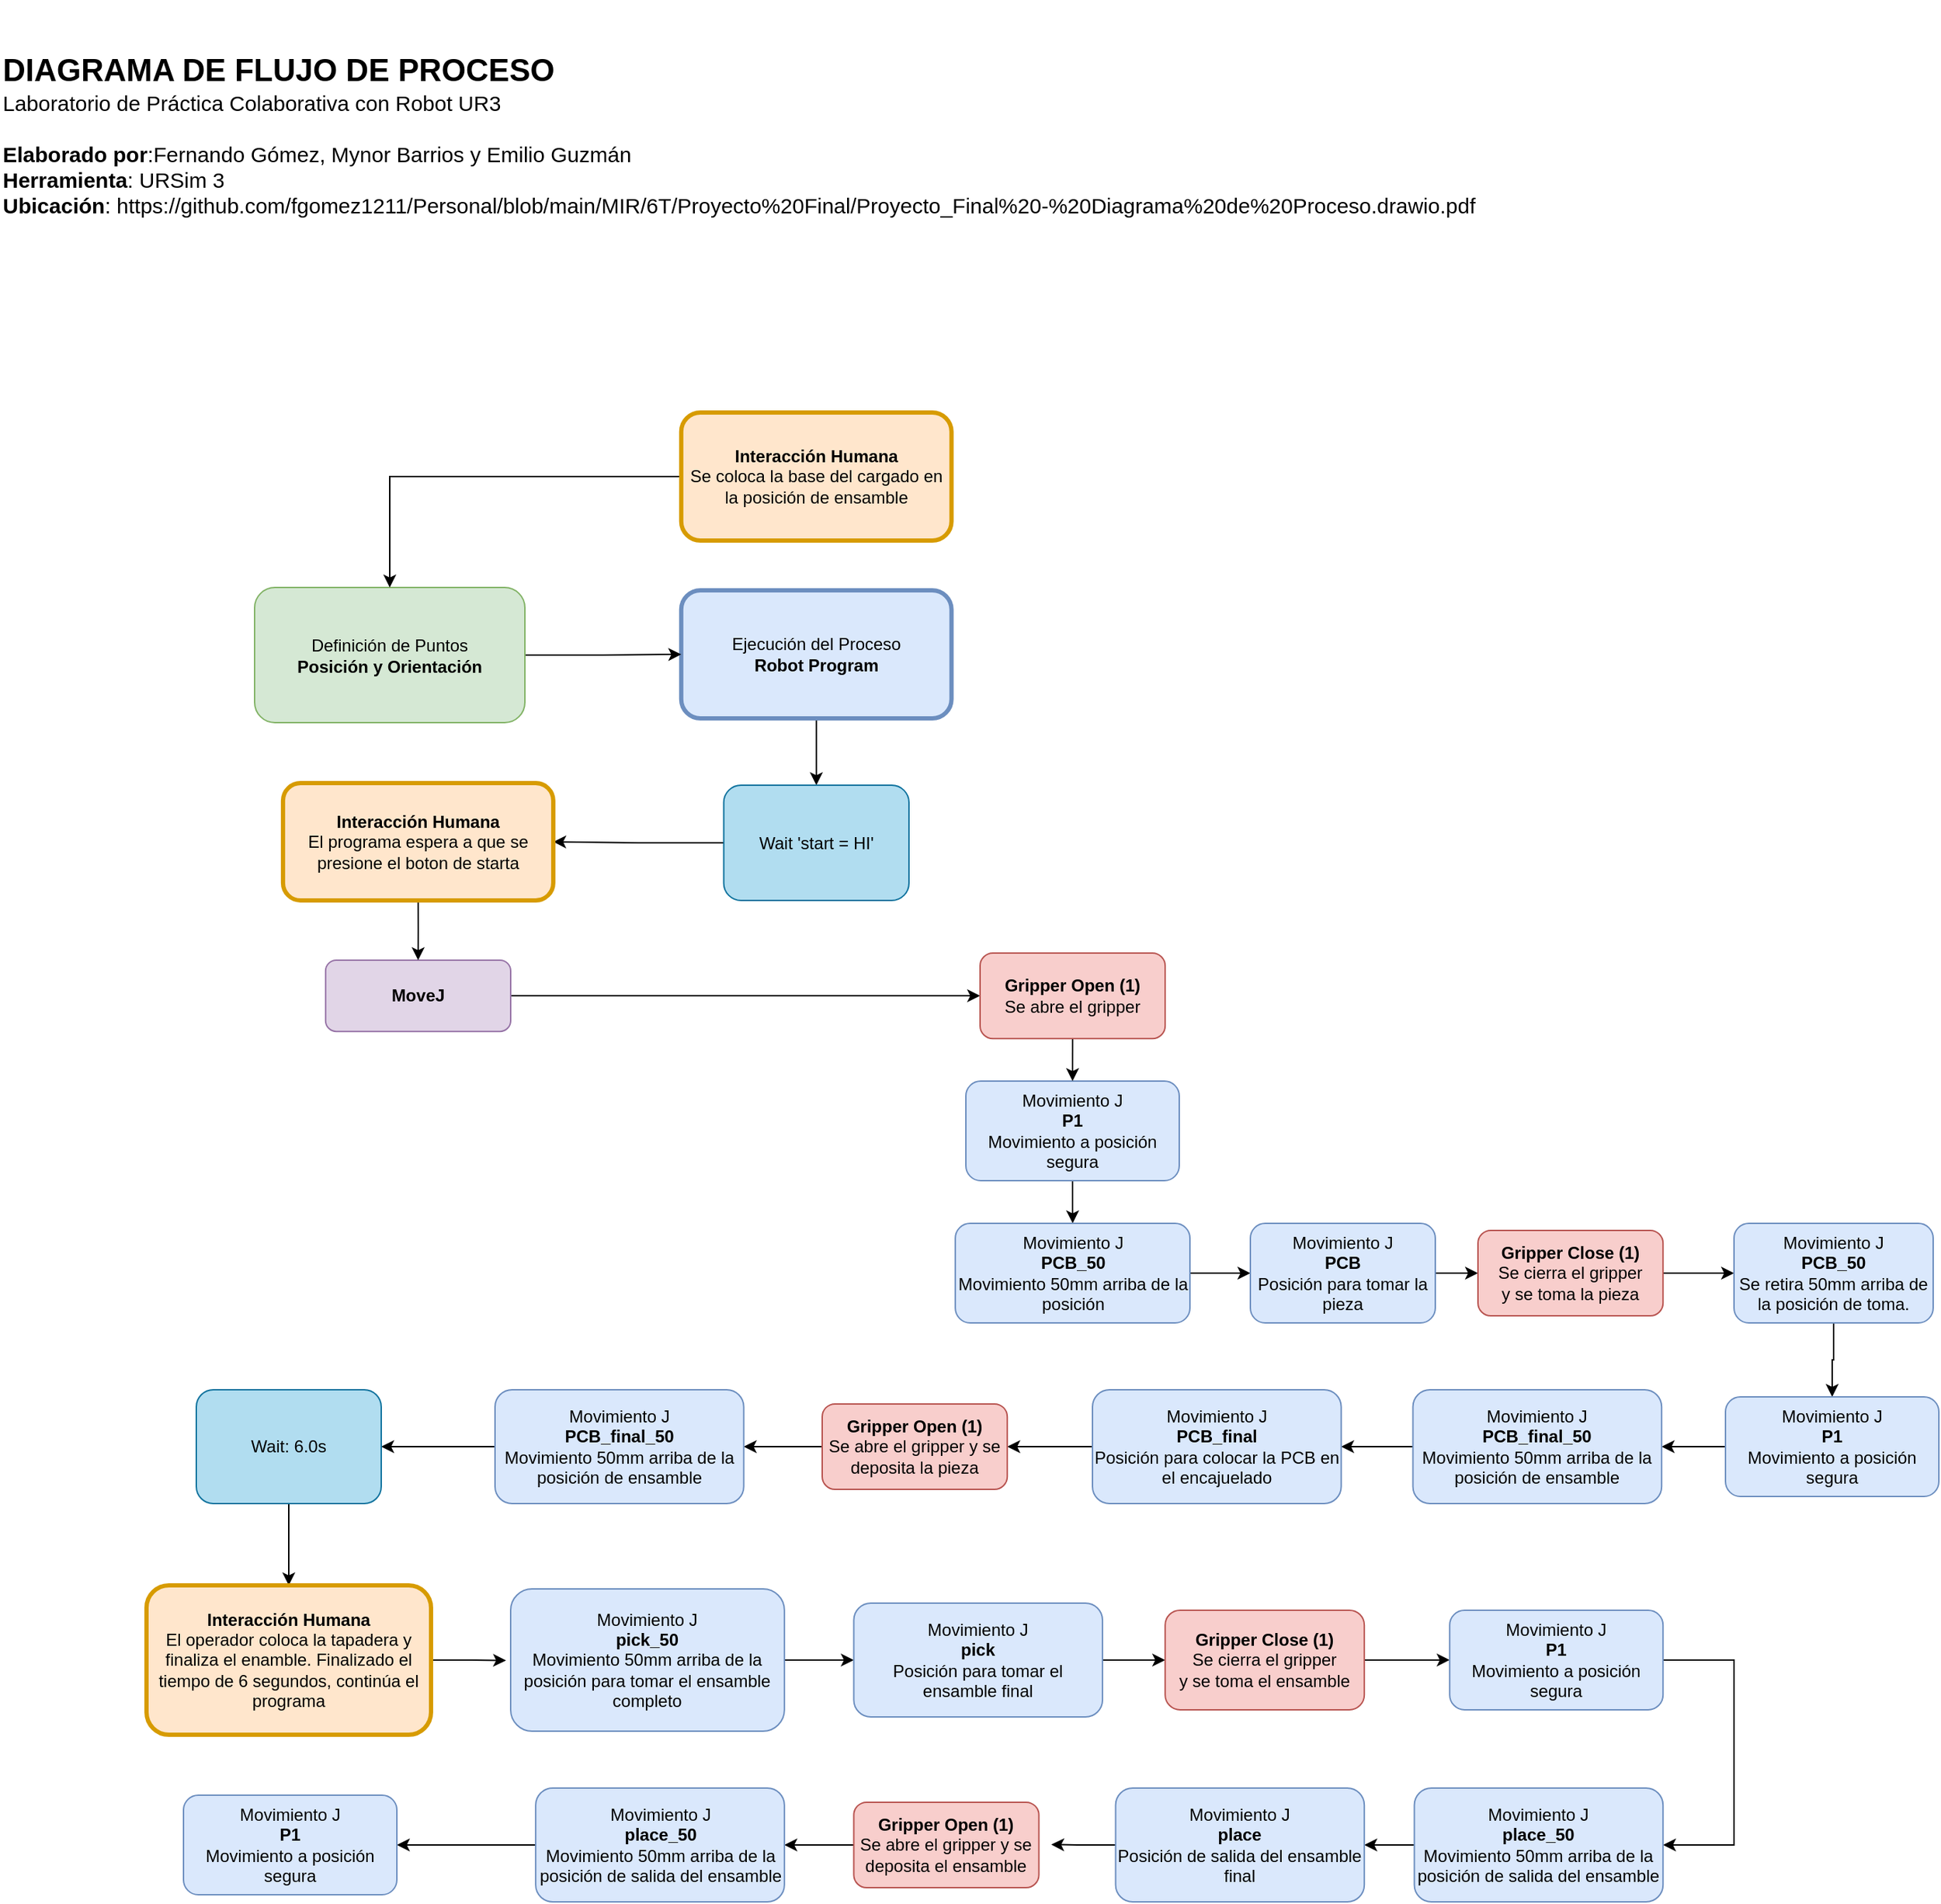 <mxfile version="21.5.0" type="github">
  <diagram name="Page-1" id="ONhyKe8OTTxkF2mtK6s5">
    <mxGraphModel dx="1905" dy="1069" grid="0" gridSize="10" guides="1" tooltips="1" connect="1" arrows="1" fold="1" page="1" pageScale="1" pageWidth="2336" pageHeight="1654" math="0" shadow="0">
      <root>
        <mxCell id="0" />
        <mxCell id="1" parent="0" />
        <mxCell id="0qFu_1SzI6LwCL6rZjHh-10" style="edgeStyle=orthogonalEdgeStyle;rounded=0;orthogonalLoop=1;jettySize=auto;html=1;entryX=0.5;entryY=0;entryDx=0;entryDy=0;" edge="1" parent="1" source="0qFu_1SzI6LwCL6rZjHh-13" target="0qFu_1SzI6LwCL6rZjHh-24">
          <mxGeometry relative="1" as="geometry" />
        </mxCell>
        <mxCell id="0qFu_1SzI6LwCL6rZjHh-13" value="Ejecución del Proceso&lt;br&gt;&lt;b&gt;Robot Program&lt;/b&gt;" style="whiteSpace=wrap;html=1;rounded=1;glass=0;strokeWidth=3;shadow=0;fillColor=#dae8fc;strokeColor=#6c8ebf;" vertex="1" parent="1">
          <mxGeometry x="519.89" y="465" width="190" height="90" as="geometry" />
        </mxCell>
        <mxCell id="0qFu_1SzI6LwCL6rZjHh-124" style="edgeStyle=orthogonalEdgeStyle;rounded=0;orthogonalLoop=1;jettySize=auto;html=1;exitX=0;exitY=0.5;exitDx=0;exitDy=0;entryX=1;entryY=0.5;entryDx=0;entryDy=0;" edge="1" parent="1" source="0qFu_1SzI6LwCL6rZjHh-24" target="0qFu_1SzI6LwCL6rZjHh-123">
          <mxGeometry relative="1" as="geometry" />
        </mxCell>
        <mxCell id="0qFu_1SzI6LwCL6rZjHh-24" value="Wait &#39;start = HI&#39;" style="whiteSpace=wrap;html=1;rounded=1;glass=0;strokeWidth=1;shadow=0;fillColor=#b1ddf0;strokeColor=#10739e;" vertex="1" parent="1">
          <mxGeometry x="549.78" y="602" width="130.22" height="81" as="geometry" />
        </mxCell>
        <mxCell id="0qFu_1SzI6LwCL6rZjHh-122" style="edgeStyle=orthogonalEdgeStyle;rounded=0;orthogonalLoop=1;jettySize=auto;html=1;exitX=1;exitY=0.5;exitDx=0;exitDy=0;entryX=0;entryY=0.5;entryDx=0;entryDy=0;" edge="1" parent="1" source="0qFu_1SzI6LwCL6rZjHh-26" target="0qFu_1SzI6LwCL6rZjHh-65">
          <mxGeometry relative="1" as="geometry" />
        </mxCell>
        <mxCell id="0qFu_1SzI6LwCL6rZjHh-26" value="&lt;b&gt;MoveJ&lt;/b&gt;" style="whiteSpace=wrap;html=1;rounded=1;glass=0;strokeWidth=1;shadow=0;fillColor=#e1d5e7;strokeColor=#9673a6;" vertex="1" parent="1">
          <mxGeometry x="269.89" y="725.0" width="130.11" height="50.11" as="geometry" />
        </mxCell>
        <mxCell id="0qFu_1SzI6LwCL6rZjHh-69" value="" style="edgeStyle=orthogonalEdgeStyle;rounded=0;orthogonalLoop=1;jettySize=auto;html=1;" edge="1" parent="1" source="0qFu_1SzI6LwCL6rZjHh-35" target="0qFu_1SzI6LwCL6rZjHh-68">
          <mxGeometry relative="1" as="geometry" />
        </mxCell>
        <mxCell id="0qFu_1SzI6LwCL6rZjHh-35" value="Movimiento J&lt;br&gt;&lt;b&gt;P1&lt;/b&gt;&lt;br&gt;Movimiento a posición segura" style="whiteSpace=wrap;html=1;fillColor=#dae8fc;strokeColor=#6c8ebf;rounded=1;glass=0;strokeWidth=1;shadow=0;" vertex="1" parent="1">
          <mxGeometry x="720" y="810" width="150" height="70" as="geometry" />
        </mxCell>
        <mxCell id="0qFu_1SzI6LwCL6rZjHh-91" style="edgeStyle=orthogonalEdgeStyle;rounded=0;orthogonalLoop=1;jettySize=auto;html=1;exitX=1;exitY=0.5;exitDx=0;exitDy=0;" edge="1" parent="1" source="0qFu_1SzI6LwCL6rZjHh-62" target="0qFu_1SzI6LwCL6rZjHh-13">
          <mxGeometry relative="1" as="geometry" />
        </mxCell>
        <mxCell id="0qFu_1SzI6LwCL6rZjHh-62" value="Definición de Puntos&lt;br&gt;&lt;b&gt;Posición y Orientación&lt;/b&gt;" style="whiteSpace=wrap;html=1;rounded=1;glass=0;strokeWidth=1;shadow=0;fillColor=#d5e8d4;strokeColor=#82b366;" vertex="1" parent="1">
          <mxGeometry x="220" y="463" width="190" height="95" as="geometry" />
        </mxCell>
        <mxCell id="0qFu_1SzI6LwCL6rZjHh-67" style="edgeStyle=orthogonalEdgeStyle;rounded=0;orthogonalLoop=1;jettySize=auto;html=1;exitX=0.5;exitY=1;exitDx=0;exitDy=0;" edge="1" parent="1" source="0qFu_1SzI6LwCL6rZjHh-65" target="0qFu_1SzI6LwCL6rZjHh-35">
          <mxGeometry relative="1" as="geometry" />
        </mxCell>
        <mxCell id="0qFu_1SzI6LwCL6rZjHh-65" value="&lt;b&gt;Gripper Open (1)&lt;/b&gt;&lt;br&gt;Se abre el gripper" style="whiteSpace=wrap;html=1;rounded=1;glass=0;strokeWidth=1;shadow=0;fillColor=#f8cecc;strokeColor=#b85450;" vertex="1" parent="1">
          <mxGeometry x="729.99" y="720" width="130.11" height="60.11" as="geometry" />
        </mxCell>
        <mxCell id="0qFu_1SzI6LwCL6rZjHh-71" style="edgeStyle=orthogonalEdgeStyle;rounded=0;orthogonalLoop=1;jettySize=auto;html=1;exitX=1;exitY=0.5;exitDx=0;exitDy=0;entryX=0;entryY=0.5;entryDx=0;entryDy=0;" edge="1" parent="1" source="0qFu_1SzI6LwCL6rZjHh-68" target="0qFu_1SzI6LwCL6rZjHh-70">
          <mxGeometry relative="1" as="geometry" />
        </mxCell>
        <mxCell id="0qFu_1SzI6LwCL6rZjHh-68" value="Movimiento J&lt;br&gt;&lt;b&gt;PCB_50&lt;/b&gt;&lt;br&gt;Movimiento 50mm arriba de la posición" style="whiteSpace=wrap;html=1;fillColor=#dae8fc;strokeColor=#6c8ebf;rounded=1;glass=0;strokeWidth=1;shadow=0;" vertex="1" parent="1">
          <mxGeometry x="712.57" y="910" width="164.95" height="70" as="geometry" />
        </mxCell>
        <mxCell id="0qFu_1SzI6LwCL6rZjHh-73" style="edgeStyle=orthogonalEdgeStyle;rounded=0;orthogonalLoop=1;jettySize=auto;html=1;entryX=0;entryY=0.5;entryDx=0;entryDy=0;" edge="1" parent="1" source="0qFu_1SzI6LwCL6rZjHh-70" target="0qFu_1SzI6LwCL6rZjHh-72">
          <mxGeometry relative="1" as="geometry" />
        </mxCell>
        <mxCell id="0qFu_1SzI6LwCL6rZjHh-70" value="Movimiento J&lt;br&gt;&lt;span style=&quot;border-color: var(--border-color);&quot;&gt;&lt;b&gt;PCB&lt;/b&gt;&lt;br&gt;Posición para tomar la pieza&lt;br&gt;&lt;/span&gt;" style="whiteSpace=wrap;html=1;fillColor=#dae8fc;strokeColor=#6c8ebf;rounded=1;glass=0;strokeWidth=1;shadow=0;" vertex="1" parent="1">
          <mxGeometry x="920" y="910" width="130" height="70" as="geometry" />
        </mxCell>
        <mxCell id="0qFu_1SzI6LwCL6rZjHh-76" style="edgeStyle=orthogonalEdgeStyle;rounded=0;orthogonalLoop=1;jettySize=auto;html=1;exitX=1;exitY=0.5;exitDx=0;exitDy=0;" edge="1" parent="1" source="0qFu_1SzI6LwCL6rZjHh-72" target="0qFu_1SzI6LwCL6rZjHh-74">
          <mxGeometry relative="1" as="geometry" />
        </mxCell>
        <mxCell id="0qFu_1SzI6LwCL6rZjHh-72" value="&lt;b&gt;Gripper Close (1)&lt;/b&gt;&lt;br&gt;Se cierra el gripper &lt;br&gt;y se toma la pieza" style="whiteSpace=wrap;html=1;rounded=1;glass=0;strokeWidth=1;shadow=0;fillColor=#f8cecc;strokeColor=#b85450;" vertex="1" parent="1">
          <mxGeometry x="1080" y="915" width="130.11" height="60.05" as="geometry" />
        </mxCell>
        <mxCell id="0qFu_1SzI6LwCL6rZjHh-78" style="edgeStyle=orthogonalEdgeStyle;rounded=0;orthogonalLoop=1;jettySize=auto;html=1;exitX=0.5;exitY=1;exitDx=0;exitDy=0;entryX=0.5;entryY=0;entryDx=0;entryDy=0;" edge="1" parent="1" source="0qFu_1SzI6LwCL6rZjHh-74" target="0qFu_1SzI6LwCL6rZjHh-77">
          <mxGeometry relative="1" as="geometry" />
        </mxCell>
        <mxCell id="0qFu_1SzI6LwCL6rZjHh-74" value="Movimiento J&lt;br&gt;&lt;span style=&quot;border-color: var(--border-color);&quot;&gt;&lt;b&gt;PCB_50&lt;/b&gt;&lt;br&gt;Se retira 50mm arriba de la posición de toma.&lt;br&gt;&lt;/span&gt;" style="whiteSpace=wrap;html=1;fillColor=#dae8fc;strokeColor=#6c8ebf;rounded=1;glass=0;strokeWidth=1;shadow=0;" vertex="1" parent="1">
          <mxGeometry x="1260" y="910" width="140" height="70" as="geometry" />
        </mxCell>
        <mxCell id="0qFu_1SzI6LwCL6rZjHh-80" style="edgeStyle=orthogonalEdgeStyle;rounded=0;orthogonalLoop=1;jettySize=auto;html=1;exitX=0;exitY=0.5;exitDx=0;exitDy=0;entryX=1;entryY=0.5;entryDx=0;entryDy=0;" edge="1" parent="1" source="0qFu_1SzI6LwCL6rZjHh-77" target="0qFu_1SzI6LwCL6rZjHh-79">
          <mxGeometry relative="1" as="geometry" />
        </mxCell>
        <mxCell id="0qFu_1SzI6LwCL6rZjHh-77" value="Movimiento J&lt;br&gt;&lt;b&gt;P1&lt;/b&gt;&lt;br&gt;Movimiento a posición segura" style="whiteSpace=wrap;html=1;fillColor=#dae8fc;strokeColor=#6c8ebf;rounded=1;glass=0;strokeWidth=1;shadow=0;" vertex="1" parent="1">
          <mxGeometry x="1254" y="1032" width="150" height="70" as="geometry" />
        </mxCell>
        <mxCell id="0qFu_1SzI6LwCL6rZjHh-82" value="" style="edgeStyle=orthogonalEdgeStyle;rounded=0;orthogonalLoop=1;jettySize=auto;html=1;" edge="1" parent="1" source="0qFu_1SzI6LwCL6rZjHh-79" target="0qFu_1SzI6LwCL6rZjHh-81">
          <mxGeometry relative="1" as="geometry" />
        </mxCell>
        <mxCell id="0qFu_1SzI6LwCL6rZjHh-79" value="Movimiento J&lt;br&gt;&lt;b&gt;PCB_final_50&lt;/b&gt;&lt;br&gt;Movimiento 50mm arriba de la posición de ensamble" style="whiteSpace=wrap;html=1;fillColor=#dae8fc;strokeColor=#6c8ebf;rounded=1;glass=0;strokeWidth=1;shadow=0;" vertex="1" parent="1">
          <mxGeometry x="1034.27" y="1027" width="174.84" height="80" as="geometry" />
        </mxCell>
        <mxCell id="0qFu_1SzI6LwCL6rZjHh-84" style="edgeStyle=orthogonalEdgeStyle;rounded=0;orthogonalLoop=1;jettySize=auto;html=1;exitX=0;exitY=0.5;exitDx=0;exitDy=0;entryX=1;entryY=0.5;entryDx=0;entryDy=0;" edge="1" parent="1" source="0qFu_1SzI6LwCL6rZjHh-81" target="0qFu_1SzI6LwCL6rZjHh-83">
          <mxGeometry relative="1" as="geometry" />
        </mxCell>
        <mxCell id="0qFu_1SzI6LwCL6rZjHh-81" value="Movimiento J&lt;br&gt;&lt;b&gt;PCB_final&lt;/b&gt;&lt;br&gt;Posición para colocar la PCB en el encajuelado" style="whiteSpace=wrap;html=1;fillColor=#dae8fc;strokeColor=#6c8ebf;rounded=1;glass=0;strokeWidth=1;shadow=0;" vertex="1" parent="1">
          <mxGeometry x="809.0" y="1027" width="174.84" height="80" as="geometry" />
        </mxCell>
        <mxCell id="0qFu_1SzI6LwCL6rZjHh-86" style="edgeStyle=orthogonalEdgeStyle;rounded=0;orthogonalLoop=1;jettySize=auto;html=1;exitX=0;exitY=0.5;exitDx=0;exitDy=0;entryX=1;entryY=0.5;entryDx=0;entryDy=0;" edge="1" parent="1" source="0qFu_1SzI6LwCL6rZjHh-83" target="0qFu_1SzI6LwCL6rZjHh-85">
          <mxGeometry relative="1" as="geometry" />
        </mxCell>
        <mxCell id="0qFu_1SzI6LwCL6rZjHh-83" value="&lt;b&gt;Gripper Open (1)&lt;/b&gt;&lt;br&gt;Se abre el gripper y se deposita la pieza" style="whiteSpace=wrap;html=1;rounded=1;glass=0;strokeWidth=1;shadow=0;fillColor=#f8cecc;strokeColor=#b85450;" vertex="1" parent="1">
          <mxGeometry x="619" y="1036.94" width="130.11" height="60.11" as="geometry" />
        </mxCell>
        <mxCell id="0qFu_1SzI6LwCL6rZjHh-93" style="edgeStyle=orthogonalEdgeStyle;rounded=0;orthogonalLoop=1;jettySize=auto;html=1;exitX=0;exitY=0.5;exitDx=0;exitDy=0;entryX=1;entryY=0.5;entryDx=0;entryDy=0;" edge="1" parent="1" source="0qFu_1SzI6LwCL6rZjHh-85" target="0qFu_1SzI6LwCL6rZjHh-92">
          <mxGeometry relative="1" as="geometry" />
        </mxCell>
        <mxCell id="0qFu_1SzI6LwCL6rZjHh-85" value="Movimiento J&lt;br&gt;&lt;b&gt;PCB_final_50&lt;/b&gt;&lt;br&gt;Movimiento 50mm arriba de la posición de ensamble" style="whiteSpace=wrap;html=1;fillColor=#dae8fc;strokeColor=#6c8ebf;rounded=1;glass=0;strokeWidth=1;shadow=0;" vertex="1" parent="1">
          <mxGeometry x="389" y="1027" width="174.84" height="80" as="geometry" />
        </mxCell>
        <mxCell id="0qFu_1SzI6LwCL6rZjHh-90" style="edgeStyle=orthogonalEdgeStyle;rounded=0;orthogonalLoop=1;jettySize=auto;html=1;exitX=0;exitY=0.5;exitDx=0;exitDy=0;" edge="1" parent="1" source="0qFu_1SzI6LwCL6rZjHh-87" target="0qFu_1SzI6LwCL6rZjHh-62">
          <mxGeometry relative="1" as="geometry" />
        </mxCell>
        <mxCell id="0qFu_1SzI6LwCL6rZjHh-87" value="&lt;b&gt;Interacción Humana&lt;br&gt;&lt;/b&gt;Se coloca la base del cargado en la posición de ensamble" style="whiteSpace=wrap;html=1;rounded=1;glass=0;strokeWidth=3;shadow=0;fillColor=#ffe6cc;strokeColor=#d79b00;" vertex="1" parent="1">
          <mxGeometry x="519.89" y="340" width="190" height="90" as="geometry" />
        </mxCell>
        <mxCell id="0qFu_1SzI6LwCL6rZjHh-107" style="edgeStyle=orthogonalEdgeStyle;rounded=0;orthogonalLoop=1;jettySize=auto;html=1;exitX=0.5;exitY=1;exitDx=0;exitDy=0;entryX=0.5;entryY=0;entryDx=0;entryDy=0;" edge="1" parent="1" source="0qFu_1SzI6LwCL6rZjHh-92" target="0qFu_1SzI6LwCL6rZjHh-105">
          <mxGeometry relative="1" as="geometry" />
        </mxCell>
        <mxCell id="0qFu_1SzI6LwCL6rZjHh-92" value="Wait: 6.0s" style="whiteSpace=wrap;html=1;rounded=1;glass=0;strokeWidth=1;shadow=0;fillColor=#b1ddf0;strokeColor=#10739e;" vertex="1" parent="1">
          <mxGeometry x="179" y="1027" width="130" height="80" as="geometry" />
        </mxCell>
        <mxCell id="0qFu_1SzI6LwCL6rZjHh-98" style="edgeStyle=orthogonalEdgeStyle;rounded=0;orthogonalLoop=1;jettySize=auto;html=1;exitX=1;exitY=0.5;exitDx=0;exitDy=0;" edge="1" parent="1" source="0qFu_1SzI6LwCL6rZjHh-94" target="0qFu_1SzI6LwCL6rZjHh-97">
          <mxGeometry relative="1" as="geometry" />
        </mxCell>
        <mxCell id="0qFu_1SzI6LwCL6rZjHh-94" value="Movimiento J&lt;br&gt;&lt;b&gt;pick_50&lt;/b&gt;&lt;br&gt;Movimiento 50mm arriba de la posición para tomar el ensamble completo" style="whiteSpace=wrap;html=1;fillColor=#dae8fc;strokeColor=#6c8ebf;rounded=1;glass=0;strokeWidth=1;shadow=0;" vertex="1" parent="1">
          <mxGeometry x="400" y="1167" width="192.42" height="100" as="geometry" />
        </mxCell>
        <mxCell id="0qFu_1SzI6LwCL6rZjHh-100" value="" style="edgeStyle=orthogonalEdgeStyle;rounded=0;orthogonalLoop=1;jettySize=auto;html=1;" edge="1" parent="1" source="0qFu_1SzI6LwCL6rZjHh-97" target="0qFu_1SzI6LwCL6rZjHh-101">
          <mxGeometry relative="1" as="geometry">
            <mxPoint x="896.05" y="1217" as="targetPoint" />
          </mxGeometry>
        </mxCell>
        <mxCell id="0qFu_1SzI6LwCL6rZjHh-97" value="Movimiento J&lt;br&gt;&lt;b&gt;pick&lt;/b&gt;&lt;br&gt;Posición para tomar el ensamble final" style="whiteSpace=wrap;html=1;fillColor=#dae8fc;strokeColor=#6c8ebf;rounded=1;glass=0;strokeWidth=1;shadow=0;" vertex="1" parent="1">
          <mxGeometry x="641.21" y="1177" width="174.84" height="80" as="geometry" />
        </mxCell>
        <mxCell id="0qFu_1SzI6LwCL6rZjHh-104" style="edgeStyle=orthogonalEdgeStyle;rounded=0;orthogonalLoop=1;jettySize=auto;html=1;exitX=1;exitY=0.5;exitDx=0;exitDy=0;entryX=0;entryY=0.5;entryDx=0;entryDy=0;" edge="1" parent="1" source="0qFu_1SzI6LwCL6rZjHh-101" target="0qFu_1SzI6LwCL6rZjHh-103">
          <mxGeometry relative="1" as="geometry" />
        </mxCell>
        <mxCell id="0qFu_1SzI6LwCL6rZjHh-101" value="&lt;b&gt;Gripper Close (1)&lt;/b&gt;&lt;br&gt;Se cierra el gripper &lt;br&gt;y se toma el ensamble" style="whiteSpace=wrap;html=1;rounded=1;glass=0;strokeWidth=1;shadow=0;fillColor=#f8cecc;strokeColor=#b85450;" vertex="1" parent="1">
          <mxGeometry x="860.1" y="1181.95" width="140" height="70.03" as="geometry" />
        </mxCell>
        <mxCell id="0qFu_1SzI6LwCL6rZjHh-112" style="edgeStyle=orthogonalEdgeStyle;rounded=0;orthogonalLoop=1;jettySize=auto;html=1;exitX=1;exitY=0.5;exitDx=0;exitDy=0;entryX=1;entryY=0.5;entryDx=0;entryDy=0;" edge="1" parent="1" source="0qFu_1SzI6LwCL6rZjHh-103" target="0qFu_1SzI6LwCL6rZjHh-109">
          <mxGeometry relative="1" as="geometry">
            <Array as="points">
              <mxPoint x="1260" y="1217" />
              <mxPoint x="1260" y="1347" />
            </Array>
          </mxGeometry>
        </mxCell>
        <mxCell id="0qFu_1SzI6LwCL6rZjHh-103" value="Movimiento J&lt;br&gt;&lt;b&gt;P1&lt;/b&gt;&lt;br&gt;Movimiento a posición segura" style="whiteSpace=wrap;html=1;fillColor=#dae8fc;strokeColor=#6c8ebf;rounded=1;glass=0;strokeWidth=1;shadow=0;" vertex="1" parent="1">
          <mxGeometry x="1060.11" y="1181.98" width="150" height="70" as="geometry" />
        </mxCell>
        <mxCell id="0qFu_1SzI6LwCL6rZjHh-108" style="edgeStyle=orthogonalEdgeStyle;rounded=0;orthogonalLoop=1;jettySize=auto;html=1;exitX=1;exitY=0.5;exitDx=0;exitDy=0;entryX=-0.017;entryY=0.503;entryDx=0;entryDy=0;entryPerimeter=0;" edge="1" parent="1" source="0qFu_1SzI6LwCL6rZjHh-105" target="0qFu_1SzI6LwCL6rZjHh-94">
          <mxGeometry relative="1" as="geometry" />
        </mxCell>
        <mxCell id="0qFu_1SzI6LwCL6rZjHh-105" value="&lt;b&gt;Interacción Humana&lt;br&gt;&lt;/b&gt;El operador coloca la tapadera y finaliza el enamble. Finalizado el tiempo de 6 segundos, continúa el programa" style="whiteSpace=wrap;html=1;rounded=1;glass=0;strokeWidth=3;shadow=0;fillColor=#ffe6cc;strokeColor=#d79b00;" vertex="1" parent="1">
          <mxGeometry x="144" y="1164.5" width="200" height="105" as="geometry" />
        </mxCell>
        <mxCell id="0qFu_1SzI6LwCL6rZjHh-113" style="edgeStyle=orthogonalEdgeStyle;rounded=0;orthogonalLoop=1;jettySize=auto;html=1;exitX=0;exitY=0.5;exitDx=0;exitDy=0;entryX=1;entryY=0.5;entryDx=0;entryDy=0;" edge="1" parent="1" source="0qFu_1SzI6LwCL6rZjHh-109" target="0qFu_1SzI6LwCL6rZjHh-111">
          <mxGeometry relative="1" as="geometry" />
        </mxCell>
        <mxCell id="0qFu_1SzI6LwCL6rZjHh-109" value="Movimiento J&lt;br&gt;&lt;b&gt;place_50&lt;/b&gt;&lt;br&gt;Movimiento 50mm arriba de la posición de salida del ensamble" style="whiteSpace=wrap;html=1;fillColor=#dae8fc;strokeColor=#6c8ebf;rounded=1;glass=0;strokeWidth=1;shadow=0;" vertex="1" parent="1">
          <mxGeometry x="1035.27" y="1307" width="174.84" height="80" as="geometry" />
        </mxCell>
        <mxCell id="0qFu_1SzI6LwCL6rZjHh-116" style="edgeStyle=orthogonalEdgeStyle;rounded=0;orthogonalLoop=1;jettySize=auto;html=1;exitX=0;exitY=0.5;exitDx=0;exitDy=0;entryX=1.067;entryY=0.495;entryDx=0;entryDy=0;entryPerimeter=0;" edge="1" parent="1" source="0qFu_1SzI6LwCL6rZjHh-111" target="0qFu_1SzI6LwCL6rZjHh-115">
          <mxGeometry relative="1" as="geometry" />
        </mxCell>
        <mxCell id="0qFu_1SzI6LwCL6rZjHh-111" value="Movimiento J&lt;br&gt;&lt;b&gt;place&lt;/b&gt;&lt;br&gt;Posición de salida del ensamble final" style="whiteSpace=wrap;html=1;fillColor=#dae8fc;strokeColor=#6c8ebf;rounded=1;glass=0;strokeWidth=1;shadow=0;" vertex="1" parent="1">
          <mxGeometry x="825.26" y="1307" width="174.84" height="80" as="geometry" />
        </mxCell>
        <mxCell id="0qFu_1SzI6LwCL6rZjHh-118" style="edgeStyle=orthogonalEdgeStyle;rounded=0;orthogonalLoop=1;jettySize=auto;html=1;exitX=0;exitY=0.5;exitDx=0;exitDy=0;entryX=1;entryY=0.5;entryDx=0;entryDy=0;" edge="1" parent="1" source="0qFu_1SzI6LwCL6rZjHh-115" target="0qFu_1SzI6LwCL6rZjHh-117">
          <mxGeometry relative="1" as="geometry" />
        </mxCell>
        <mxCell id="0qFu_1SzI6LwCL6rZjHh-115" value="&lt;b&gt;Gripper Open (1)&lt;/b&gt;&lt;br&gt;Se abre el gripper y se deposita el ensamble" style="whiteSpace=wrap;html=1;rounded=1;glass=0;strokeWidth=1;shadow=0;fillColor=#f8cecc;strokeColor=#b85450;" vertex="1" parent="1">
          <mxGeometry x="641.21" y="1316.94" width="130.11" height="60.11" as="geometry" />
        </mxCell>
        <mxCell id="0qFu_1SzI6LwCL6rZjHh-120" style="edgeStyle=orthogonalEdgeStyle;rounded=0;orthogonalLoop=1;jettySize=auto;html=1;exitX=0;exitY=0.5;exitDx=0;exitDy=0;entryX=1;entryY=0.5;entryDx=0;entryDy=0;" edge="1" parent="1" source="0qFu_1SzI6LwCL6rZjHh-117" target="0qFu_1SzI6LwCL6rZjHh-119">
          <mxGeometry relative="1" as="geometry" />
        </mxCell>
        <mxCell id="0qFu_1SzI6LwCL6rZjHh-117" value="Movimiento J&lt;br&gt;&lt;b&gt;place_50&lt;/b&gt;&lt;br&gt;Movimiento 50mm arriba de la posición de salida del ensamble" style="whiteSpace=wrap;html=1;fillColor=#dae8fc;strokeColor=#6c8ebf;rounded=1;glass=0;strokeWidth=1;shadow=0;" vertex="1" parent="1">
          <mxGeometry x="417.58" y="1307" width="174.84" height="80" as="geometry" />
        </mxCell>
        <mxCell id="0qFu_1SzI6LwCL6rZjHh-119" value="Movimiento J&lt;br&gt;&lt;b&gt;P1&lt;/b&gt;&lt;br&gt;Movimiento a posición segura" style="whiteSpace=wrap;html=1;fillColor=#dae8fc;strokeColor=#6c8ebf;rounded=1;glass=0;strokeWidth=1;shadow=0;" vertex="1" parent="1">
          <mxGeometry x="170.0" y="1312" width="150" height="70" as="geometry" />
        </mxCell>
        <mxCell id="0qFu_1SzI6LwCL6rZjHh-121" value="&lt;b style=&quot;font-size: 22px;&quot;&gt;DIAGRAMA DE FLUJO DE PROCESO&lt;br&gt;&lt;/b&gt;&lt;font style=&quot;font-size: 15px;&quot;&gt;Laboratorio de Práctica Colaborativa con Robot UR3&lt;br&gt;&lt;br&gt;&lt;span style=&quot;font-size: 15px;&quot;&gt;&lt;b&gt;Elaborado por&lt;/b&gt;:Fernando Gómez, Mynor Barrios y Emilio Guzmán&lt;/span&gt;&lt;br&gt;&lt;span style=&quot;font-size: 15px;&quot;&gt;&lt;b&gt;Herramienta&lt;/b&gt;: URSim 3&lt;/span&gt;&lt;br&gt;&lt;font style=&quot;font-size: 15px;&quot;&gt;&lt;b&gt;Ubicación&lt;/b&gt;:&amp;nbsp;https://github.com/fgomez1211/Personal/blob/main/MIR/6T/Proyecto%20Final/Proyecto_Final%20-%20Diagrama%20de%20Proceso.drawio.pdf&lt;/font&gt;&lt;br&gt;&lt;/font&gt;" style="text;html=1;strokeColor=none;fillColor=none;align=left;verticalAlign=middle;whiteSpace=wrap;rounded=0;" vertex="1" parent="1">
          <mxGeometry x="41" y="50" width="1080" height="190" as="geometry" />
        </mxCell>
        <mxCell id="0qFu_1SzI6LwCL6rZjHh-125" style="edgeStyle=orthogonalEdgeStyle;rounded=0;orthogonalLoop=1;jettySize=auto;html=1;exitX=0.5;exitY=1;exitDx=0;exitDy=0;entryX=0.5;entryY=0;entryDx=0;entryDy=0;" edge="1" parent="1" source="0qFu_1SzI6LwCL6rZjHh-123" target="0qFu_1SzI6LwCL6rZjHh-26">
          <mxGeometry relative="1" as="geometry" />
        </mxCell>
        <mxCell id="0qFu_1SzI6LwCL6rZjHh-123" value="&lt;b&gt;Interacción Humana&lt;br&gt;&lt;/b&gt;El programa espera a que se presione el boton de starta" style="whiteSpace=wrap;html=1;rounded=1;glass=0;strokeWidth=3;shadow=0;fillColor=#ffe6cc;strokeColor=#d79b00;" vertex="1" parent="1">
          <mxGeometry x="239.95" y="600.5" width="190" height="82.5" as="geometry" />
        </mxCell>
      </root>
    </mxGraphModel>
  </diagram>
</mxfile>
